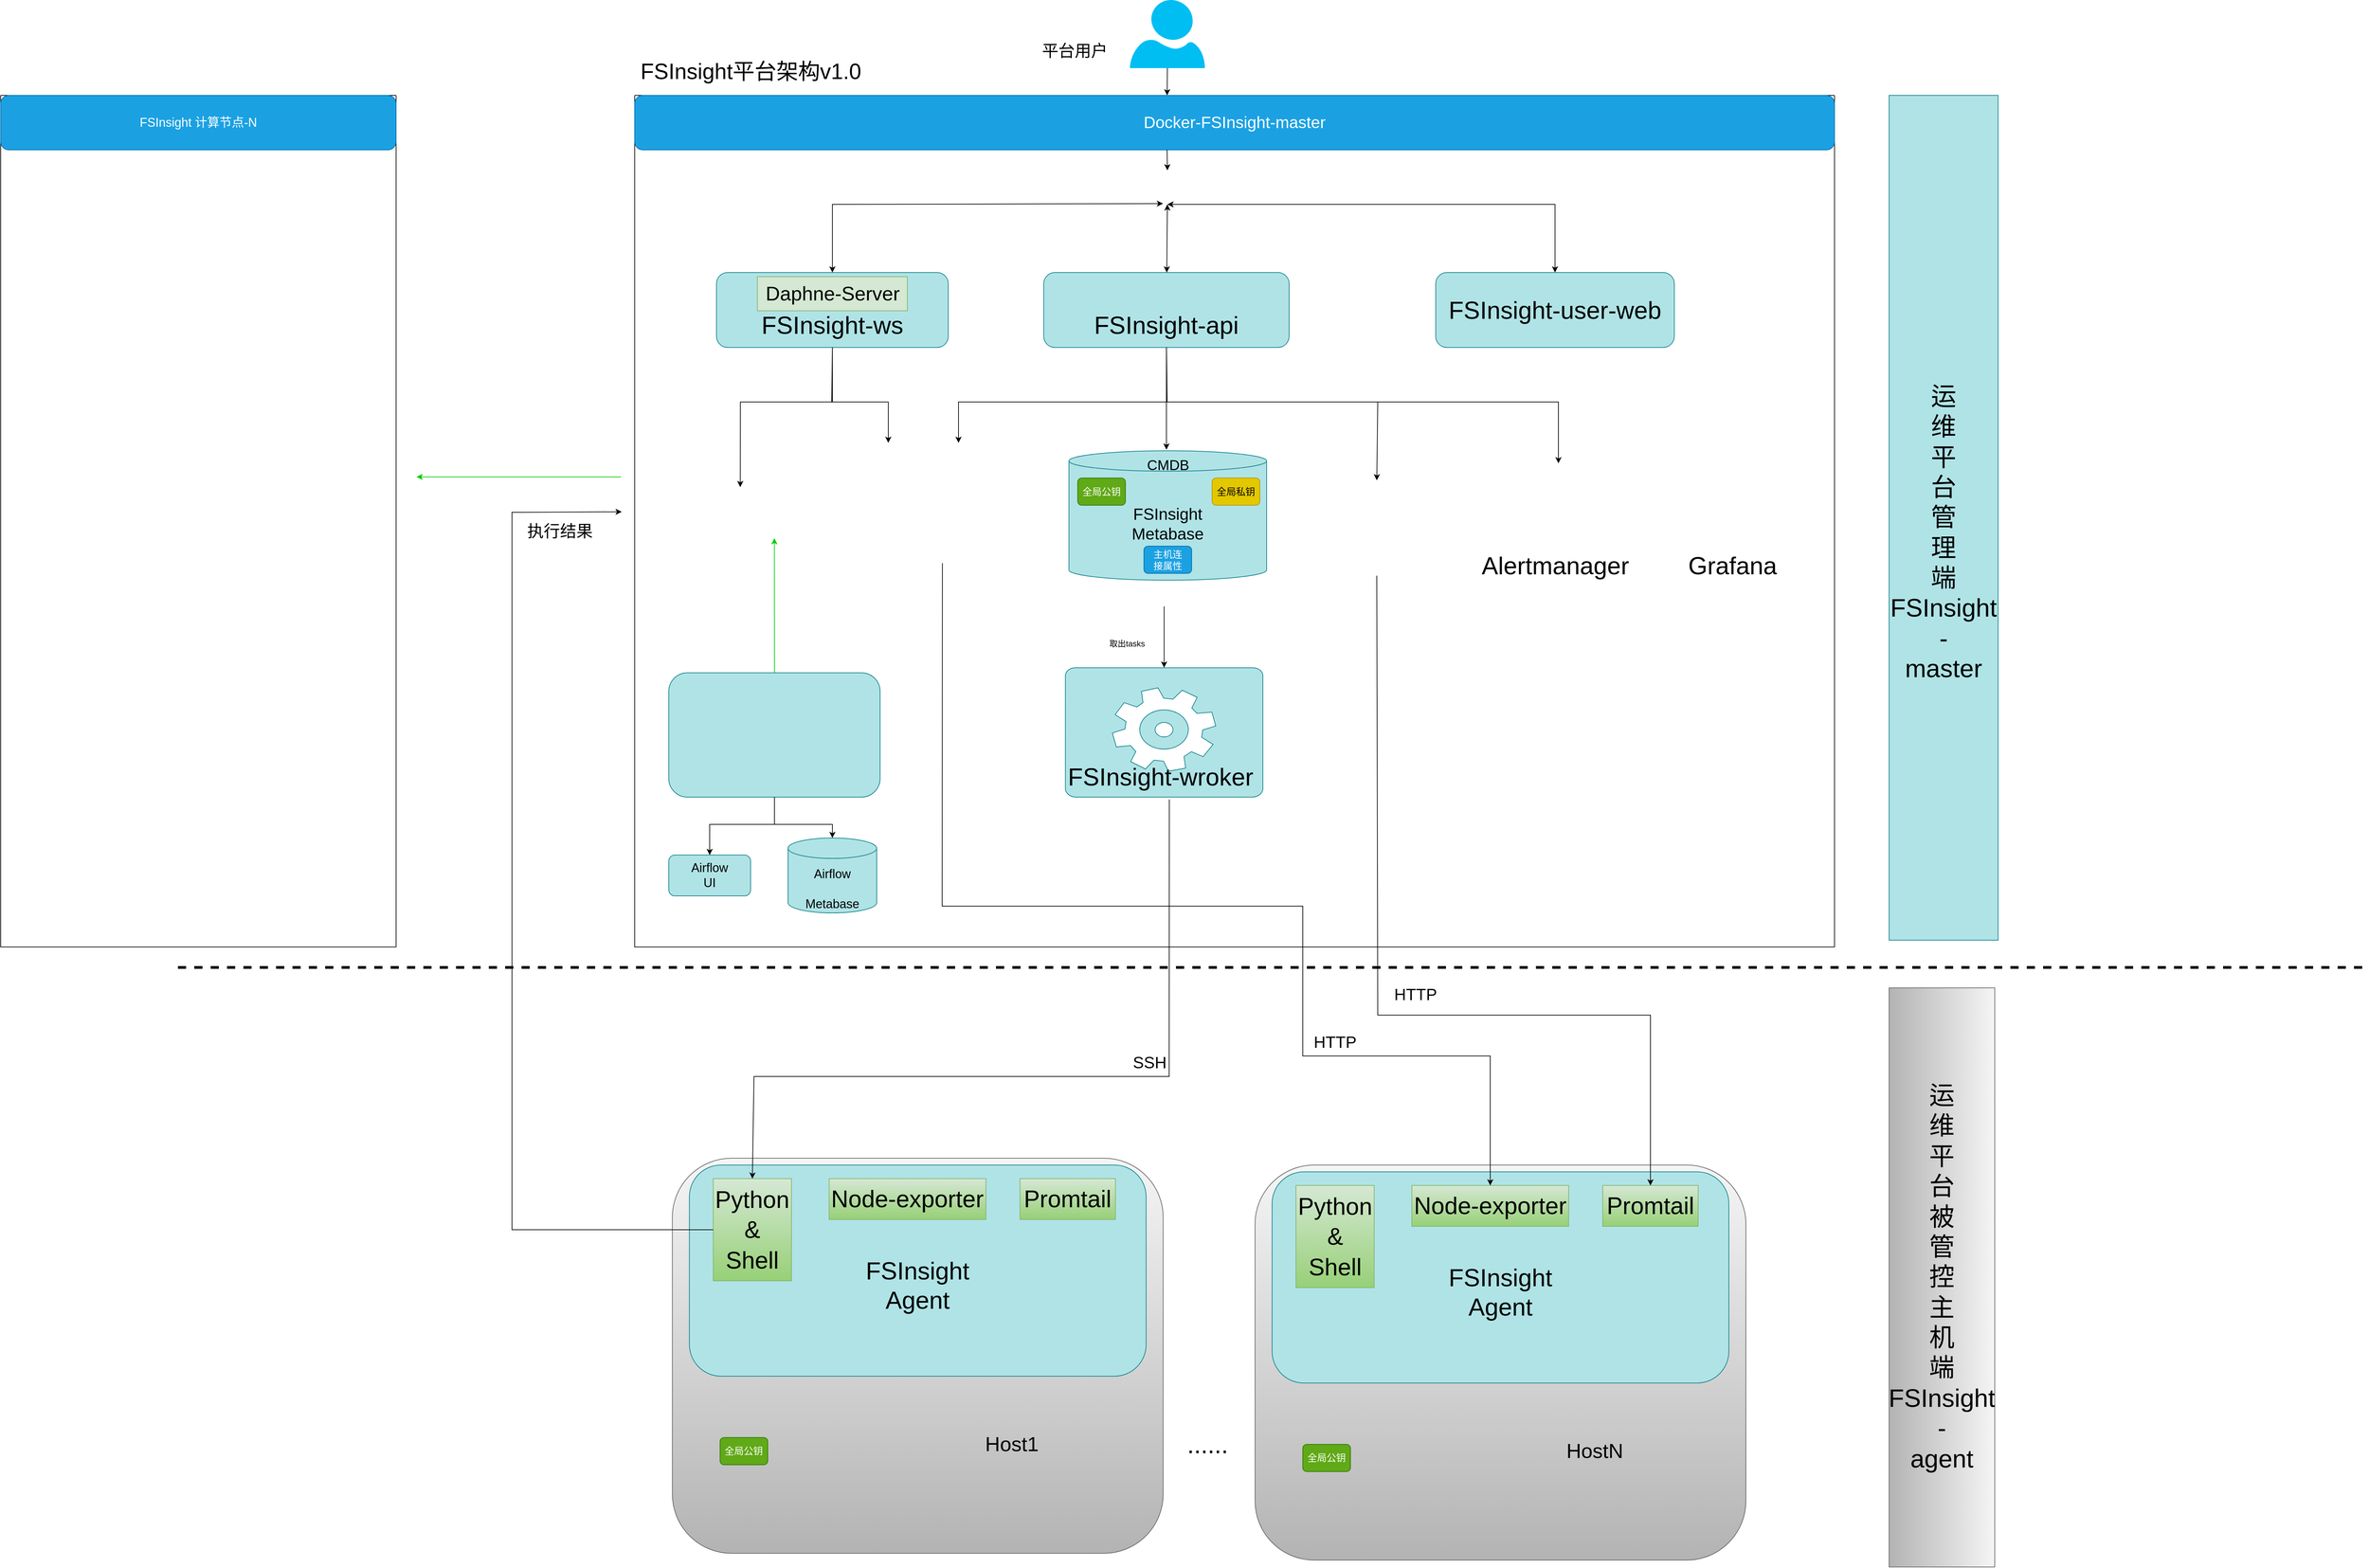 <mxfile version="20.8.20" type="github">
  <diagram name="第 1 页" id="PWn0qpvjfhWFUnn55hS1">
    <mxGraphModel dx="3128" dy="-3467" grid="1" gridSize="10" guides="1" tooltips="1" connect="1" arrows="1" fold="1" page="1" pageScale="1" pageWidth="827" pageHeight="1169" math="0" shadow="0">
      <root>
        <mxCell id="0" />
        <mxCell id="1" parent="0" />
        <mxCell id="Eih9cNRxZLLOgjD7t8Rx-1" value="" style="swimlane;startSize=0;" parent="1" vertex="1">
          <mxGeometry x="-100" y="5350" width="1760" height="1250" as="geometry" />
        </mxCell>
        <mxCell id="Eih9cNRxZLLOgjD7t8Rx-2" value="&lt;font style=&quot;font-size: 36px;&quot;&gt;FSInsight-user-web&lt;/font&gt;" style="rounded=1;whiteSpace=wrap;html=1;fillColor=#b0e3e6;strokeColor=#0e8088;" parent="Eih9cNRxZLLOgjD7t8Rx-1" vertex="1">
          <mxGeometry x="1175" y="260" width="350" height="110" as="geometry" />
        </mxCell>
        <mxCell id="Eih9cNRxZLLOgjD7t8Rx-3" value="" style="shape=image;verticalLabelPosition=bottom;labelBackgroundColor=default;verticalAlign=top;aspect=fixed;imageAspect=0;image=https://www.gartner.com/imagesrv/peer-insights/vendors/logos/nginx.png;" parent="Eih9cNRxZLLOgjD7t8Rx-1" vertex="1">
          <mxGeometry x="707.12" y="110" width="148.55" height="50" as="geometry" />
        </mxCell>
        <mxCell id="Eih9cNRxZLLOgjD7t8Rx-4" value="&lt;font style=&quot;font-size: 36px;&quot;&gt;&lt;br&gt;FSInsight-api&lt;/font&gt;" style="rounded=1;whiteSpace=wrap;html=1;fillColor=#b0e3e6;strokeColor=#0e8088;" parent="Eih9cNRxZLLOgjD7t8Rx-1" vertex="1">
          <mxGeometry x="600" y="260" width="360" height="110" as="geometry" />
        </mxCell>
        <mxCell id="Eih9cNRxZLLOgjD7t8Rx-5" value="" style="shape=image;verticalLabelPosition=bottom;labelBackgroundColor=default;verticalAlign=top;aspect=fixed;imageAspect=0;image=https://upload.wikimedia.org/wikipedia/commons/thumb/0/00/Gunicorn_logo_2010.svg/2560px-Gunicorn_logo_2010.svg.png;" parent="Eih9cNRxZLLOgjD7t8Rx-1" vertex="1">
          <mxGeometry x="680.15" y="266.15" width="182.64" height="40.05" as="geometry" />
        </mxCell>
        <mxCell id="Eih9cNRxZLLOgjD7t8Rx-6" value="&lt;font style=&quot;font-size: 24px;&quot;&gt;FSInsight&lt;br&gt;Metabase&lt;/font&gt;" style="shape=cylinder3;whiteSpace=wrap;html=1;boundedLbl=1;backgroundOutline=1;size=15;fillColor=#b0e3e6;strokeColor=#0e8088;" parent="Eih9cNRxZLLOgjD7t8Rx-1" vertex="1">
          <mxGeometry x="637" y="521.64" width="290" height="190" as="geometry" />
        </mxCell>
        <mxCell id="Eih9cNRxZLLOgjD7t8Rx-7" value="" style="endArrow=classic;html=1;rounded=0;entryX=0.5;entryY=0;entryDx=0;entryDy=0;entryPerimeter=0;" parent="Eih9cNRxZLLOgjD7t8Rx-1" target="Eih9cNRxZLLOgjD7t8Rx-21" edge="1">
          <mxGeometry width="50" height="50" relative="1" as="geometry">
            <mxPoint x="776.61" y="750" as="sourcePoint" />
            <mxPoint x="776.61" y="730" as="targetPoint" />
          </mxGeometry>
        </mxCell>
        <mxCell id="Eih9cNRxZLLOgjD7t8Rx-8" value="" style="endArrow=classic;html=1;rounded=0;exitX=0.5;exitY=1;exitDx=0;exitDy=0;" parent="Eih9cNRxZLLOgjD7t8Rx-1" source="Eih9cNRxZLLOgjD7t8Rx-4" edge="1">
          <mxGeometry width="50" height="50" relative="1" as="geometry">
            <mxPoint x="465" y="490" as="sourcePoint" />
            <mxPoint x="475" y="510" as="targetPoint" />
            <Array as="points">
              <mxPoint x="780" y="450" />
              <mxPoint x="475" y="450" />
            </Array>
          </mxGeometry>
        </mxCell>
        <mxCell id="Eih9cNRxZLLOgjD7t8Rx-9" value="取出tasks" style="text;html=1;align=center;verticalAlign=middle;resizable=0;points=[];autosize=1;strokeColor=none;fillColor=none;" parent="Eih9cNRxZLLOgjD7t8Rx-1" vertex="1">
          <mxGeometry x="681.61" y="790" width="80" height="30" as="geometry" />
        </mxCell>
        <mxCell id="Eih9cNRxZLLOgjD7t8Rx-10" value="&lt;font style=&quot;font-size: 36px;&quot;&gt;&lt;br&gt;&lt;font style=&quot;font-size: 36px;&quot;&gt;FSInsight-ws&lt;/font&gt;&lt;/font&gt;" style="rounded=1;whiteSpace=wrap;html=1;fillColor=#b0e3e6;strokeColor=#0e8088;" parent="Eih9cNRxZLLOgjD7t8Rx-1" vertex="1">
          <mxGeometry x="120" y="260" width="340" height="110" as="geometry" />
        </mxCell>
        <mxCell id="Eih9cNRxZLLOgjD7t8Rx-11" value="&lt;font style=&quot;font-size: 29px;&quot;&gt;Daphne-Server&lt;/font&gt;" style="text;html=1;align=center;verticalAlign=middle;resizable=0;points=[];autosize=1;strokeColor=#82b366;fillColor=#d5e8d4;" parent="Eih9cNRxZLLOgjD7t8Rx-1" vertex="1">
          <mxGeometry x="180" y="266.15" width="220" height="50" as="geometry" />
        </mxCell>
        <mxCell id="Eih9cNRxZLLOgjD7t8Rx-12" value="" style="endArrow=classic;startArrow=classic;html=1;rounded=0;exitX=0.5;exitY=0;exitDx=0;exitDy=0;entryX=0.457;entryY=0.977;entryDx=0;entryDy=0;entryPerimeter=0;" parent="Eih9cNRxZLLOgjD7t8Rx-1" source="Eih9cNRxZLLOgjD7t8Rx-10" target="Eih9cNRxZLLOgjD7t8Rx-3" edge="1">
          <mxGeometry width="50" height="50" relative="1" as="geometry">
            <mxPoint x="350" y="310" as="sourcePoint" />
            <mxPoint x="400" y="260" as="targetPoint" />
            <Array as="points">
              <mxPoint x="290" y="160" />
            </Array>
          </mxGeometry>
        </mxCell>
        <mxCell id="Eih9cNRxZLLOgjD7t8Rx-13" value="" style="endArrow=classic;startArrow=classic;html=1;rounded=0;entryX=0.5;entryY=1;entryDx=0;entryDy=0;" parent="Eih9cNRxZLLOgjD7t8Rx-1" source="Eih9cNRxZLLOgjD7t8Rx-4" target="Eih9cNRxZLLOgjD7t8Rx-3" edge="1">
          <mxGeometry width="50" height="50" relative="1" as="geometry">
            <mxPoint x="350" y="250" as="sourcePoint" />
            <mxPoint x="475" y="120" as="targetPoint" />
          </mxGeometry>
        </mxCell>
        <mxCell id="Eih9cNRxZLLOgjD7t8Rx-14" value="" style="endArrow=classic;startArrow=classic;html=1;rounded=0;entryX=0.5;entryY=1;entryDx=0;entryDy=0;exitX=0.5;exitY=0;exitDx=0;exitDy=0;" parent="Eih9cNRxZLLOgjD7t8Rx-1" source="Eih9cNRxZLLOgjD7t8Rx-2" target="Eih9cNRxZLLOgjD7t8Rx-3" edge="1">
          <mxGeometry width="50" height="50" relative="1" as="geometry">
            <mxPoint x="350" y="250" as="sourcePoint" />
            <mxPoint x="400" y="200" as="targetPoint" />
            <Array as="points">
              <mxPoint x="1350" y="160" />
              <mxPoint x="1055" y="160" />
            </Array>
          </mxGeometry>
        </mxCell>
        <mxCell id="Eih9cNRxZLLOgjD7t8Rx-15" value="CMDB" style="text;html=1;align=center;verticalAlign=middle;resizable=0;points=[];autosize=1;strokeColor=none;fillColor=none;fontSize=21;" parent="Eih9cNRxZLLOgjD7t8Rx-1" vertex="1">
          <mxGeometry x="737" y="521.64" width="90" height="40" as="geometry" />
        </mxCell>
        <mxCell id="Eih9cNRxZLLOgjD7t8Rx-16" value="全局私钥" style="rounded=1;whiteSpace=wrap;html=1;fontSize=14;fillColor=#e3c800;fontColor=#000000;strokeColor=#B09500;" parent="Eih9cNRxZLLOgjD7t8Rx-1" vertex="1">
          <mxGeometry x="847" y="561.64" width="70" height="40" as="geometry" />
        </mxCell>
        <mxCell id="Eih9cNRxZLLOgjD7t8Rx-17" value="全局公钥" style="rounded=1;whiteSpace=wrap;html=1;fontSize=14;fillColor=#60a917;fontColor=#ffffff;strokeColor=#2D7600;" parent="Eih9cNRxZLLOgjD7t8Rx-1" vertex="1">
          <mxGeometry x="649.86" y="561.64" width="70" height="40" as="geometry" />
        </mxCell>
        <mxCell id="Eih9cNRxZLLOgjD7t8Rx-18" value="主机连&lt;br&gt;接属性" style="rounded=1;whiteSpace=wrap;html=1;fontSize=14;fillColor=#1ba1e2;fontColor=#ffffff;strokeColor=#006EAF;" parent="Eih9cNRxZLLOgjD7t8Rx-1" vertex="1">
          <mxGeometry x="747" y="661.64" width="70" height="40" as="geometry" />
        </mxCell>
        <mxCell id="Eih9cNRxZLLOgjD7t8Rx-19" value="" style="shape=image;verticalLabelPosition=bottom;labelBackgroundColor=#33FFFF;verticalAlign=top;aspect=fixed;imageAspect=0;image=https://download.logo.wine/logo/Redis/Redis-Logo.wine.png;" parent="Eih9cNRxZLLOgjD7t8Rx-1" vertex="1">
          <mxGeometry x="-20" y="503.28" width="339.72" height="226.72" as="geometry" />
        </mxCell>
        <mxCell id="Eih9cNRxZLLOgjD7t8Rx-20" value="&lt;font style=&quot;font-size: 24px;&quot;&gt;Docker-FSInsight-master&lt;/font&gt;" style="rounded=1;whiteSpace=wrap;html=1;fillColor=#1ba1e2;strokeColor=#006EAF;fontColor=#ffffff;" parent="Eih9cNRxZLLOgjD7t8Rx-1" vertex="1">
          <mxGeometry width="1760" height="80" as="geometry" />
        </mxCell>
        <mxCell id="Eih9cNRxZLLOgjD7t8Rx-21" value="" style="verticalLabelPosition=bottom;html=1;verticalAlign=top;align=center;strokeColor=#0e8088;fillColor=#b0e3e6;shape=mxgraph.azure.worker_role;labelBackgroundColor=#33FFFF;fontSize=24;" parent="Eih9cNRxZLLOgjD7t8Rx-1" vertex="1">
          <mxGeometry x="631.61" y="840" width="290" height="190" as="geometry" />
        </mxCell>
        <mxCell id="Eih9cNRxZLLOgjD7t8Rx-22" value="&lt;font style=&quot;font-size: 36px;&quot;&gt;FSInsight-wroker&lt;/font&gt;" style="text;html=1;align=center;verticalAlign=middle;resizable=0;points=[];autosize=1;strokeColor=none;fillColor=none;fontSize=24;" parent="Eih9cNRxZLLOgjD7t8Rx-1" vertex="1">
          <mxGeometry x="621.33" y="970" width="300" height="60" as="geometry" />
        </mxCell>
        <mxCell id="Eih9cNRxZLLOgjD7t8Rx-23" value="" style="shape=image;verticalLabelPosition=bottom;labelBackgroundColor=default;verticalAlign=top;aspect=fixed;imageAspect=0;image=https://grafana.com/docs/loki/latest/logo_and_name.png;" parent="Eih9cNRxZLLOgjD7t8Rx-1" vertex="1">
          <mxGeometry x="970" y="565" width="237.13" height="140" as="geometry" />
        </mxCell>
        <mxCell id="Eih9cNRxZLLOgjD7t8Rx-24" value="" style="shape=image;verticalLabelPosition=bottom;labelBackgroundColor=default;verticalAlign=top;aspect=fixed;imageAspect=0;image=https://seeklogo.com/images/P/prometheus-monitoring-system-logo-3C07B67C00-seeklogo.com.png;" parent="Eih9cNRxZLLOgjD7t8Rx-1" vertex="1">
          <mxGeometry x="370" y="546.64" width="162.79" height="140" as="geometry" />
        </mxCell>
        <mxCell id="Eih9cNRxZLLOgjD7t8Rx-25" value="" style="endArrow=classic;html=1;rounded=0;exitX=0.5;exitY=1;exitDx=0;exitDy=0;" parent="Eih9cNRxZLLOgjD7t8Rx-1" source="Eih9cNRxZLLOgjD7t8Rx-4" edge="1">
          <mxGeometry width="50" height="50" relative="1" as="geometry">
            <mxPoint x="765" y="350" as="sourcePoint" />
            <mxPoint x="780" y="520" as="targetPoint" />
          </mxGeometry>
        </mxCell>
        <mxCell id="Eih9cNRxZLLOgjD7t8Rx-26" value="" style="endArrow=classic;html=1;rounded=0;entryX=0.5;entryY=0;entryDx=0;entryDy=0;exitX=0.5;exitY=1;exitDx=0;exitDy=0;" parent="Eih9cNRxZLLOgjD7t8Rx-1" source="Eih9cNRxZLLOgjD7t8Rx-4" target="Eih9cNRxZLLOgjD7t8Rx-23" edge="1">
          <mxGeometry width="50" height="50" relative="1" as="geometry">
            <mxPoint x="760" y="340" as="sourcePoint" />
            <mxPoint x="635" y="455" as="targetPoint" />
            <Array as="points">
              <mxPoint x="781" y="450" />
              <mxPoint x="1090" y="450" />
            </Array>
          </mxGeometry>
        </mxCell>
        <mxCell id="Eih9cNRxZLLOgjD7t8Rx-27" value="" style="endArrow=classic;html=1;rounded=0;strokeWidth=1;fontSize=37;entryX=0.5;entryY=0;entryDx=0;entryDy=0;exitX=0.5;exitY=1;exitDx=0;exitDy=0;" parent="Eih9cNRxZLLOgjD7t8Rx-1" source="Eih9cNRxZLLOgjD7t8Rx-10" edge="1">
          <mxGeometry width="50" height="50" relative="1" as="geometry">
            <mxPoint x="490" y="600" as="sourcePoint" />
            <mxPoint x="154.86" y="575" as="targetPoint" />
            <Array as="points">
              <mxPoint x="289" y="450" />
              <mxPoint x="155" y="450" />
            </Array>
          </mxGeometry>
        </mxCell>
        <mxCell id="Eih9cNRxZLLOgjD7t8Rx-28" value="" style="shape=image;verticalLabelPosition=bottom;labelBackgroundColor=default;verticalAlign=top;aspect=fixed;imageAspect=0;image=https://cdn-icons-png.flaticon.com/512/5799/5799222.png;" parent="Eih9cNRxZLLOgjD7t8Rx-1" vertex="1">
          <mxGeometry x="1300" y="540" width="110" height="110" as="geometry" />
        </mxCell>
        <mxCell id="Eih9cNRxZLLOgjD7t8Rx-29" value="Alertmanager" style="text;html=1;align=center;verticalAlign=middle;resizable=0;points=[];autosize=1;strokeColor=none;fillColor=none;fontSize=36;" parent="Eih9cNRxZLLOgjD7t8Rx-1" vertex="1">
          <mxGeometry x="1230" y="660" width="240" height="60" as="geometry" />
        </mxCell>
        <mxCell id="Eih9cNRxZLLOgjD7t8Rx-30" value="" style="shape=image;verticalLabelPosition=bottom;labelBackgroundColor=default;verticalAlign=top;aspect=fixed;imageAspect=0;image=https://uxwing.com/wp-content/themes/uxwing/download/brands-and-social-media/grafana-icon.png;" parent="Eih9cNRxZLLOgjD7t8Rx-1" vertex="1">
          <mxGeometry x="1550" y="549.18" width="102.17" height="110.82" as="geometry" />
        </mxCell>
        <mxCell id="Eih9cNRxZLLOgjD7t8Rx-31" value="" style="endArrow=classic;html=1;rounded=0;strokeWidth=1;fontSize=32;exitX=0.5;exitY=1;exitDx=0;exitDy=0;entryX=0.5;entryY=0;entryDx=0;entryDy=0;" parent="Eih9cNRxZLLOgjD7t8Rx-1" source="Eih9cNRxZLLOgjD7t8Rx-4" target="Eih9cNRxZLLOgjD7t8Rx-28" edge="1">
          <mxGeometry width="50" height="50" relative="1" as="geometry">
            <mxPoint x="1020" y="730" as="sourcePoint" />
            <mxPoint x="1070" y="680" as="targetPoint" />
            <Array as="points">
              <mxPoint x="780" y="450" />
              <mxPoint x="1355" y="450" />
            </Array>
          </mxGeometry>
        </mxCell>
        <mxCell id="5G6BUOi-uD9NeLcH04Ix-1" value="Grafana" style="text;html=1;align=center;verticalAlign=middle;resizable=0;points=[];autosize=1;strokeColor=none;fillColor=none;fontSize=36;" parent="Eih9cNRxZLLOgjD7t8Rx-1" vertex="1">
          <mxGeometry x="1535" y="660" width="150" height="60" as="geometry" />
        </mxCell>
        <mxCell id="B23y7wXSr48O5kqvbDNo-1" value="" style="endArrow=classic;html=1;rounded=0;exitX=0.5;exitY=1;exitDx=0;exitDy=0;" edge="1" parent="Eih9cNRxZLLOgjD7t8Rx-1" source="Eih9cNRxZLLOgjD7t8Rx-10">
          <mxGeometry width="50" height="50" relative="1" as="geometry">
            <mxPoint x="960" y="860" as="sourcePoint" />
            <mxPoint x="372" y="510" as="targetPoint" />
            <Array as="points">
              <mxPoint x="290" y="450" />
              <mxPoint x="372" y="450" />
            </Array>
          </mxGeometry>
        </mxCell>
        <mxCell id="B23y7wXSr48O5kqvbDNo-2" value="" style="endArrow=classic;html=1;rounded=0;entryX=0.5;entryY=0;entryDx=0;entryDy=0;" edge="1" parent="Eih9cNRxZLLOgjD7t8Rx-1" target="Eih9cNRxZLLOgjD7t8Rx-3">
          <mxGeometry width="50" height="50" relative="1" as="geometry">
            <mxPoint x="781" y="80" as="sourcePoint" />
            <mxPoint x="791" y="10" as="targetPoint" />
          </mxGeometry>
        </mxCell>
        <mxCell id="B23y7wXSr48O5kqvbDNo-4" value="" style="rounded=1;whiteSpace=wrap;html=1;fontSize=36;fillColor=#b0e3e6;strokeColor=#0e8088;" vertex="1" parent="Eih9cNRxZLLOgjD7t8Rx-1">
          <mxGeometry x="50" y="847.5" width="310" height="182.5" as="geometry" />
        </mxCell>
        <mxCell id="B23y7wXSr48O5kqvbDNo-3" value="" style="shape=image;verticalLabelPosition=bottom;labelBackgroundColor=default;verticalAlign=top;aspect=fixed;imageAspect=0;image=https://upload.wikimedia.org/wikipedia/commons/d/de/AirflowLogo.png;" vertex="1" parent="Eih9cNRxZLLOgjD7t8Rx-1">
          <mxGeometry x="61.01" y="885" width="258.71" height="100" as="geometry" />
        </mxCell>
        <mxCell id="B23y7wXSr48O5kqvbDNo-5" value="&lt;font style=&quot;font-size: 18px;&quot;&gt;Airflow&lt;br&gt;Metabase&lt;/font&gt;" style="shape=cylinder3;whiteSpace=wrap;html=1;boundedLbl=1;backgroundOutline=1;size=15;fontSize=36;fillColor=#b0e3e6;strokeColor=#0e8088;" vertex="1" parent="Eih9cNRxZLLOgjD7t8Rx-1">
          <mxGeometry x="225" y="1090" width="130" height="110" as="geometry" />
        </mxCell>
        <mxCell id="B23y7wXSr48O5kqvbDNo-6" value="Airflow&lt;br&gt;UI" style="rounded=1;whiteSpace=wrap;html=1;fontSize=18;fillColor=#b0e3e6;strokeColor=#0e8088;" vertex="1" parent="Eih9cNRxZLLOgjD7t8Rx-1">
          <mxGeometry x="50" y="1115" width="120" height="60" as="geometry" />
        </mxCell>
        <mxCell id="B23y7wXSr48O5kqvbDNo-7" value="" style="endArrow=classic;html=1;rounded=0;fontSize=18;exitX=0.5;exitY=1;exitDx=0;exitDy=0;entryX=0.5;entryY=0;entryDx=0;entryDy=0;entryPerimeter=0;" edge="1" parent="Eih9cNRxZLLOgjD7t8Rx-1" source="B23y7wXSr48O5kqvbDNo-4" target="B23y7wXSr48O5kqvbDNo-5">
          <mxGeometry width="50" height="50" relative="1" as="geometry">
            <mxPoint x="980" y="1030" as="sourcePoint" />
            <mxPoint x="1030" y="980" as="targetPoint" />
            <Array as="points">
              <mxPoint x="205" y="1070" />
              <mxPoint x="290" y="1070" />
            </Array>
          </mxGeometry>
        </mxCell>
        <mxCell id="B23y7wXSr48O5kqvbDNo-8" value="" style="endArrow=classic;html=1;rounded=0;fontSize=18;exitX=0.5;exitY=1;exitDx=0;exitDy=0;entryX=0.5;entryY=0;entryDx=0;entryDy=0;" edge="1" parent="Eih9cNRxZLLOgjD7t8Rx-1" source="B23y7wXSr48O5kqvbDNo-4" target="B23y7wXSr48O5kqvbDNo-6">
          <mxGeometry width="50" height="50" relative="1" as="geometry">
            <mxPoint x="980" y="1030" as="sourcePoint" />
            <mxPoint x="1030" y="980" as="targetPoint" />
            <Array as="points">
              <mxPoint x="205" y="1070" />
              <mxPoint x="110" y="1070" />
            </Array>
          </mxGeometry>
        </mxCell>
        <mxCell id="B23y7wXSr48O5kqvbDNo-9" value="" style="endArrow=classic;html=1;rounded=0;fontSize=18;entryX=0.662;entryY=0.647;entryDx=0;entryDy=0;exitX=0.5;exitY=0;exitDx=0;exitDy=0;entryPerimeter=0;strokeColor=#00CC00;" edge="1" parent="Eih9cNRxZLLOgjD7t8Rx-1" source="B23y7wXSr48O5kqvbDNo-4" target="Eih9cNRxZLLOgjD7t8Rx-19">
          <mxGeometry width="50" height="50" relative="1" as="geometry">
            <mxPoint x="700" y="830" as="sourcePoint" />
            <mxPoint x="750" y="780" as="targetPoint" />
          </mxGeometry>
        </mxCell>
        <mxCell id="Eih9cNRxZLLOgjD7t8Rx-32" value="&amp;nbsp; &amp;nbsp; &amp;nbsp; &amp;nbsp; &amp;nbsp;&lt;br&gt;&lt;br&gt;&lt;br&gt;&lt;br&gt;&lt;br&gt;&lt;br&gt;&lt;br&gt;&lt;br&gt;&lt;br&gt;&amp;nbsp; &amp;nbsp; &amp;nbsp; &amp;nbsp; &amp;nbsp; &amp;nbsp; &amp;nbsp; &amp;nbsp; &amp;nbsp; &amp;nbsp; &amp;nbsp; &amp;nbsp; &amp;nbsp; &amp;nbsp; &amp;nbsp; &amp;nbsp; &amp;nbsp; &amp;nbsp; &amp;nbsp; &amp;nbsp; &amp;nbsp; &amp;nbsp; &amp;nbsp; &amp;nbsp; &amp;nbsp;&lt;br&gt;&lt;br&gt;&lt;br&gt;&lt;br&gt;&lt;br&gt;&lt;br&gt;&lt;br&gt;&lt;br&gt;&lt;br&gt;&amp;nbsp; &amp;nbsp; &amp;nbsp; &amp;nbsp; &amp;nbsp; &amp;nbsp; &amp;nbsp; &amp;nbsp; &amp;nbsp; &amp;nbsp; &amp;nbsp; &amp;nbsp; &amp;nbsp; &amp;nbsp; &amp;nbsp; &amp;nbsp; &amp;nbsp; &amp;nbsp; &amp;nbsp; &amp;nbsp; &amp;nbsp; &amp;nbsp; &amp;nbsp; &amp;nbsp; &amp;nbsp; &amp;nbsp; &amp;nbsp; &amp;nbsp; &amp;nbsp; &amp;nbsp; &amp;nbsp; &amp;nbsp; &amp;nbsp; &amp;nbsp; &amp;nbsp; &amp;nbsp; &amp;nbsp; &amp;nbsp; &amp;nbsp; &amp;nbsp; &amp;nbsp; &amp;nbsp;&lt;font style=&quot;font-size: 30px;&quot;&gt;HostN&lt;/font&gt;" style="rounded=1;whiteSpace=wrap;html=1;fillColor=#f5f5f5;gradientColor=#b3b3b3;strokeColor=#666666;" parent="1" vertex="1">
          <mxGeometry x="810" y="6920" width="720" height="580" as="geometry" />
        </mxCell>
        <mxCell id="Eih9cNRxZLLOgjD7t8Rx-33" value="" style="verticalLabelPosition=bottom;html=1;verticalAlign=top;align=center;strokeColor=none;fillColor=#00BEF2;shape=mxgraph.azure.user;" parent="1" vertex="1">
          <mxGeometry x="626.39" y="5210" width="110" height="100" as="geometry" />
        </mxCell>
        <mxCell id="Eih9cNRxZLLOgjD7t8Rx-34" value="平台用户" style="text;html=1;align=center;verticalAlign=middle;resizable=0;points=[];autosize=1;strokeColor=none;fillColor=none;fontSize=24;" parent="1" vertex="1">
          <mxGeometry x="485" y="5265" width="120" height="40" as="geometry" />
        </mxCell>
        <mxCell id="Eih9cNRxZLLOgjD7t8Rx-35" value="" style="endArrow=classic;html=1;rounded=0;exitX=0.5;exitY=1;exitDx=0;exitDy=0;exitPerimeter=0;" parent="1" source="Eih9cNRxZLLOgjD7t8Rx-33" edge="1">
          <mxGeometry width="50" height="50" relative="1" as="geometry">
            <mxPoint x="260" y="6030" as="sourcePoint" />
            <mxPoint x="681" y="5350" as="targetPoint" />
          </mxGeometry>
        </mxCell>
        <mxCell id="Eih9cNRxZLLOgjD7t8Rx-36" value="SSH" style="text;html=1;align=center;verticalAlign=middle;resizable=0;points=[];autosize=1;strokeColor=none;fillColor=none;fontSize=24;" parent="1" vertex="1">
          <mxGeometry x="620" y="6750" width="70" height="40" as="geometry" />
        </mxCell>
        <mxCell id="Eih9cNRxZLLOgjD7t8Rx-37" value="全局公钥" style="rounded=1;whiteSpace=wrap;html=1;fontSize=14;fillColor=#60a917;fontColor=#ffffff;strokeColor=#2D7600;" parent="1" vertex="1">
          <mxGeometry x="880" y="7330" width="70" height="40" as="geometry" />
        </mxCell>
        <mxCell id="Eih9cNRxZLLOgjD7t8Rx-38" value="&lt;font style=&quot;font-size: 36px;&quot;&gt;&lt;br&gt;FSInsight&lt;br&gt;Agent&lt;/font&gt;" style="rounded=1;whiteSpace=wrap;html=1;fillColor=#b0e3e6;strokeColor=#0e8088;" parent="1" vertex="1">
          <mxGeometry x="835" y="6930" width="670" height="310" as="geometry" />
        </mxCell>
        <mxCell id="Eih9cNRxZLLOgjD7t8Rx-39" value="&lt;font style=&quot;font-size: 37px;&quot;&gt;运&lt;br&gt;维&lt;br&gt;平&lt;br&gt;台&lt;br&gt;被&lt;br&gt;管&lt;br&gt;控&lt;br&gt;主&lt;br&gt;机&lt;br&gt;端&lt;br&gt;FSInsight&lt;br&gt;-&lt;br&gt;agent&lt;/font&gt;" style="rounded=0;whiteSpace=wrap;html=1;labelBackgroundColor=none;fontSize=24;fillColor=#f5f5f5;gradientColor=#b3b3b3;strokeColor=#666666;direction=south;" parent="1" vertex="1">
          <mxGeometry x="1740" y="6660" width="155" height="850" as="geometry" />
        </mxCell>
        <mxCell id="Eih9cNRxZLLOgjD7t8Rx-40" value="&lt;font style=&quot;font-size: 37px;&quot;&gt;&lt;br&gt;运&lt;br&gt;维&lt;br&gt;平&lt;br&gt;台&lt;br&gt;管&lt;br&gt;理&lt;br&gt;端&lt;br&gt;FSInsight&lt;br&gt;-&lt;br&gt;master&lt;/font&gt;" style="rounded=0;whiteSpace=wrap;html=1;labelBackgroundColor=none;fontSize=37;fillColor=#b0e3e6;strokeColor=#0e8088;direction=south;" parent="1" vertex="1">
          <mxGeometry x="1740" y="5350" width="160" height="1240" as="geometry" />
        </mxCell>
        <mxCell id="Eih9cNRxZLLOgjD7t8Rx-42" value="&lt;font style=&quot;font-size: 35px;&quot;&gt;Node-exporter&lt;/font&gt;" style="rounded=0;whiteSpace=wrap;html=1;labelBackgroundColor=none;fontSize=37;fillColor=#d5e8d4;gradientColor=#97d077;strokeColor=#82b366;" parent="1" vertex="1">
          <mxGeometry x="1040" y="6950" width="230" height="60" as="geometry" />
        </mxCell>
        <mxCell id="Eih9cNRxZLLOgjD7t8Rx-43" value="&lt;font style=&quot;font-size: 35px;&quot;&gt;Promtail&lt;/font&gt;" style="rounded=0;whiteSpace=wrap;html=1;labelBackgroundColor=none;fontSize=37;fillColor=#d5e8d4;gradientColor=#97d077;strokeColor=#82b366;" parent="1" vertex="1">
          <mxGeometry x="1320" y="6950" width="140" height="60" as="geometry" />
        </mxCell>
        <mxCell id="Eih9cNRxZLLOgjD7t8Rx-44" value="&amp;nbsp; &amp;nbsp; &amp;nbsp; &amp;nbsp; &amp;nbsp;&lt;br&gt;&lt;br&gt;&lt;br&gt;&lt;br&gt;&lt;br&gt;&lt;br&gt;&lt;br&gt;&lt;br&gt;&lt;br&gt;&amp;nbsp; &amp;nbsp; &amp;nbsp; &amp;nbsp; &amp;nbsp; &amp;nbsp; &amp;nbsp; &amp;nbsp; &amp;nbsp; &amp;nbsp; &amp;nbsp; &amp;nbsp; &amp;nbsp; &amp;nbsp; &amp;nbsp; &amp;nbsp; &amp;nbsp; &amp;nbsp; &amp;nbsp; &amp;nbsp; &amp;nbsp; &amp;nbsp; &amp;nbsp; &amp;nbsp; &amp;nbsp;&lt;br&gt;&lt;br&gt;&lt;br&gt;&lt;br&gt;&lt;br&gt;&lt;br&gt;&lt;br&gt;&lt;br&gt;&lt;br&gt;&amp;nbsp; &amp;nbsp; &amp;nbsp; &amp;nbsp; &amp;nbsp; &amp;nbsp; &amp;nbsp; &amp;nbsp; &amp;nbsp; &amp;nbsp; &amp;nbsp; &amp;nbsp; &amp;nbsp; &amp;nbsp; &amp;nbsp; &amp;nbsp; &amp;nbsp; &amp;nbsp; &amp;nbsp; &amp;nbsp; &amp;nbsp; &amp;nbsp; &amp;nbsp; &amp;nbsp; &amp;nbsp; &amp;nbsp; &amp;nbsp; &amp;nbsp; &amp;nbsp; &amp;nbsp; &amp;nbsp; &amp;nbsp; &amp;nbsp; &amp;nbsp; &amp;nbsp; &amp;nbsp; &amp;nbsp; &amp;nbsp; &amp;nbsp; &amp;nbsp; &amp;nbsp; &amp;nbsp;&lt;font style=&quot;font-size: 30px;&quot;&gt;Host1&lt;/font&gt;" style="rounded=1;whiteSpace=wrap;html=1;fillColor=#f5f5f5;gradientColor=#b3b3b3;strokeColor=#666666;" parent="1" vertex="1">
          <mxGeometry x="-44.76" y="6910" width="720" height="580" as="geometry" />
        </mxCell>
        <mxCell id="Eih9cNRxZLLOgjD7t8Rx-45" value="全局公钥" style="rounded=1;whiteSpace=wrap;html=1;fontSize=14;fillColor=#60a917;fontColor=#ffffff;strokeColor=#2D7600;" parent="1" vertex="1">
          <mxGeometry x="25.24" y="7320" width="70" height="40" as="geometry" />
        </mxCell>
        <mxCell id="Eih9cNRxZLLOgjD7t8Rx-46" value="&lt;font style=&quot;font-size: 36px;&quot;&gt;&lt;br&gt;FSInsight&lt;br&gt;Agent&lt;/font&gt;" style="rounded=1;whiteSpace=wrap;html=1;fillColor=#b0e3e6;strokeColor=#0e8088;" parent="1" vertex="1">
          <mxGeometry x="-19.76" y="6920" width="670" height="310" as="geometry" />
        </mxCell>
        <mxCell id="Eih9cNRxZLLOgjD7t8Rx-47" value="&lt;font style=&quot;font-size: 35px;&quot;&gt;Python&lt;br&gt;&amp;amp;&lt;br&gt;Shell&lt;br&gt;&lt;/font&gt;" style="rounded=0;whiteSpace=wrap;html=1;labelBackgroundColor=none;fontSize=37;fillColor=#d5e8d4;gradientColor=#97d077;strokeColor=#82b366;" parent="1" vertex="1">
          <mxGeometry x="15.24" y="6940" width="114.76" height="150" as="geometry" />
        </mxCell>
        <mxCell id="Eih9cNRxZLLOgjD7t8Rx-48" value="&lt;font style=&quot;font-size: 35px;&quot;&gt;Node-exporter&lt;/font&gt;" style="rounded=0;whiteSpace=wrap;html=1;labelBackgroundColor=none;fontSize=37;fillColor=#d5e8d4;gradientColor=#97d077;strokeColor=#82b366;" parent="1" vertex="1">
          <mxGeometry x="185.24" y="6940" width="230" height="60" as="geometry" />
        </mxCell>
        <mxCell id="Eih9cNRxZLLOgjD7t8Rx-49" value="&lt;font style=&quot;font-size: 35px;&quot;&gt;Promtail&lt;/font&gt;" style="rounded=0;whiteSpace=wrap;html=1;labelBackgroundColor=none;fontSize=37;fillColor=#d5e8d4;gradientColor=#97d077;strokeColor=#82b366;" parent="1" vertex="1">
          <mxGeometry x="465.24" y="6940" width="140" height="60" as="geometry" />
        </mxCell>
        <mxCell id="Eih9cNRxZLLOgjD7t8Rx-50" value="......" style="text;html=1;align=center;verticalAlign=middle;resizable=0;points=[];autosize=1;strokeColor=none;fillColor=none;fontSize=36;" parent="1" vertex="1">
          <mxGeometry x="700" y="7300" width="80" height="60" as="geometry" />
        </mxCell>
        <mxCell id="Eih9cNRxZLLOgjD7t8Rx-51" value="" style="endArrow=classic;html=1;rounded=0;strokeWidth=1;fontSize=36;exitX=0.5;exitY=1;exitDx=0;exitDy=0;" parent="1" source="Eih9cNRxZLLOgjD7t8Rx-24" target="Eih9cNRxZLLOgjD7t8Rx-42" edge="1">
          <mxGeometry width="50" height="50" relative="1" as="geometry">
            <mxPoint x="830" y="6680" as="sourcePoint" />
            <mxPoint x="970" y="6270" as="targetPoint" />
            <Array as="points">
              <mxPoint x="351" y="6540" />
              <mxPoint x="880" y="6540" />
              <mxPoint x="880" y="6760" />
              <mxPoint x="1155" y="6760" />
            </Array>
          </mxGeometry>
        </mxCell>
        <mxCell id="Eih9cNRxZLLOgjD7t8Rx-52" value="" style="endArrow=classic;html=1;rounded=0;strokeWidth=1;fontSize=36;exitX=0.5;exitY=1;exitDx=0;exitDy=0;entryX=0.5;entryY=0;entryDx=0;entryDy=0;" parent="1" source="Eih9cNRxZLLOgjD7t8Rx-23" target="Eih9cNRxZLLOgjD7t8Rx-43" edge="1">
          <mxGeometry width="50" height="50" relative="1" as="geometry">
            <mxPoint x="760" y="6350" as="sourcePoint" />
            <mxPoint x="810" y="6300" as="targetPoint" />
            <Array as="points">
              <mxPoint x="990" y="6700" />
              <mxPoint x="1390" y="6700" />
            </Array>
          </mxGeometry>
        </mxCell>
        <mxCell id="Eih9cNRxZLLOgjD7t8Rx-53" value="" style="endArrow=classic;html=1;rounded=0;strokeWidth=1;fontSize=36;entryX=0.5;entryY=0;entryDx=0;entryDy=0;exitX=0.543;exitY=1.059;exitDx=0;exitDy=0;exitPerimeter=0;" parent="1" source="Eih9cNRxZLLOgjD7t8Rx-22" target="Eih9cNRxZLLOgjD7t8Rx-47" edge="1">
          <mxGeometry width="50" height="50" relative="1" as="geometry">
            <mxPoint x="370" y="6390" as="sourcePoint" />
            <mxPoint x="570" y="6280" as="targetPoint" />
            <Array as="points">
              <mxPoint x="684" y="6790" />
              <mxPoint x="75" y="6790" />
            </Array>
          </mxGeometry>
        </mxCell>
        <mxCell id="Eih9cNRxZLLOgjD7t8Rx-54" value="" style="endArrow=classic;html=1;rounded=0;strokeWidth=1;fontSize=36;entryX=0.003;entryY=0.476;entryDx=0;entryDy=0;exitX=0;exitY=0.5;exitDx=0;exitDy=0;entryPerimeter=0;" parent="1" source="Eih9cNRxZLLOgjD7t8Rx-47" target="Eih9cNRxZLLOgjD7t8Rx-19" edge="1">
          <mxGeometry width="50" height="50" relative="1" as="geometry">
            <mxPoint x="760" y="6260" as="sourcePoint" />
            <mxPoint x="810" y="6210" as="targetPoint" />
            <Array as="points">
              <mxPoint x="-280" y="7015" />
              <mxPoint x="-280" y="5962" />
            </Array>
          </mxGeometry>
        </mxCell>
        <mxCell id="Eih9cNRxZLLOgjD7t8Rx-55" value="执行结果" style="text;html=1;align=center;verticalAlign=middle;resizable=0;points=[];autosize=1;strokeColor=none;fillColor=none;fontSize=24;" parent="1" vertex="1">
          <mxGeometry x="-270" y="5970" width="120" height="40" as="geometry" />
        </mxCell>
        <mxCell id="Eih9cNRxZLLOgjD7t8Rx-56" value="HTTP" style="text;html=1;align=center;verticalAlign=middle;resizable=0;points=[];autosize=1;strokeColor=none;fillColor=none;fontSize=24;" parent="1" vertex="1">
          <mxGeometry x="882.38" y="6720" width="90" height="40" as="geometry" />
        </mxCell>
        <mxCell id="Eih9cNRxZLLOgjD7t8Rx-57" value="HTTP" style="text;html=1;align=center;verticalAlign=middle;resizable=0;points=[];autosize=1;strokeColor=none;fillColor=none;fontSize=24;" parent="1" vertex="1">
          <mxGeometry x="1000" y="6650" width="90" height="40" as="geometry" />
        </mxCell>
        <mxCell id="Eih9cNRxZLLOgjD7t8Rx-58" value="&lt;font style=&quot;font-size: 32px;&quot;&gt;FSInsight平台架构v1.0&lt;/font&gt;" style="text;html=1;align=center;verticalAlign=middle;resizable=0;points=[];autosize=1;strokeColor=none;fillColor=none;fontSize=25;" parent="1" vertex="1">
          <mxGeometry x="-105.18" y="5290" width="350" height="50" as="geometry" />
        </mxCell>
        <mxCell id="5G6BUOi-uD9NeLcH04Ix-2" value="" style="endArrow=none;dashed=1;html=1;rounded=0;strokeWidth=4;" parent="1" edge="1">
          <mxGeometry width="50" height="50" relative="1" as="geometry">
            <mxPoint x="-770" y="6630" as="sourcePoint" />
            <mxPoint x="2440" y="6630" as="targetPoint" />
          </mxGeometry>
        </mxCell>
        <mxCell id="5G6BUOi-uD9NeLcH04Ix-3" value="&lt;font style=&quot;font-size: 35px;&quot;&gt;Python&lt;br&gt;&amp;amp;&lt;br&gt;Shell&lt;br&gt;&lt;/font&gt;" style="rounded=0;whiteSpace=wrap;html=1;labelBackgroundColor=none;fontSize=37;fillColor=#d5e8d4;gradientColor=#97d077;strokeColor=#82b366;" parent="1" vertex="1">
          <mxGeometry x="870" y="6950" width="114.76" height="150" as="geometry" />
        </mxCell>
        <mxCell id="B23y7wXSr48O5kqvbDNo-10" value="" style="endArrow=classic;html=1;rounded=0;fontSize=18;exitX=0;exitY=0.25;exitDx=0;exitDy=0;strokeColor=#00CC00;" edge="1" parent="1" source="Eih9cNRxZLLOgjD7t8Rx-19">
          <mxGeometry width="50" height="50" relative="1" as="geometry">
            <mxPoint x="115" y="6208" as="sourcePoint" />
            <mxPoint x="-420" y="5910" as="targetPoint" />
          </mxGeometry>
        </mxCell>
        <mxCell id="B23y7wXSr48O5kqvbDNo-11" value="" style="swimlane;startSize=0;fontSize=18;" vertex="1" parent="1">
          <mxGeometry x="-1030" y="5350" width="580" height="1250" as="geometry" />
        </mxCell>
        <mxCell id="B23y7wXSr48O5kqvbDNo-12" value="FSInsight 计算节点-N" style="rounded=1;whiteSpace=wrap;html=1;fontSize=18;fillColor=#1ba1e2;fontColor=#ffffff;strokeColor=#006EAF;" vertex="1" parent="B23y7wXSr48O5kqvbDNo-11">
          <mxGeometry width="580" height="80" as="geometry" />
        </mxCell>
      </root>
    </mxGraphModel>
  </diagram>
</mxfile>
